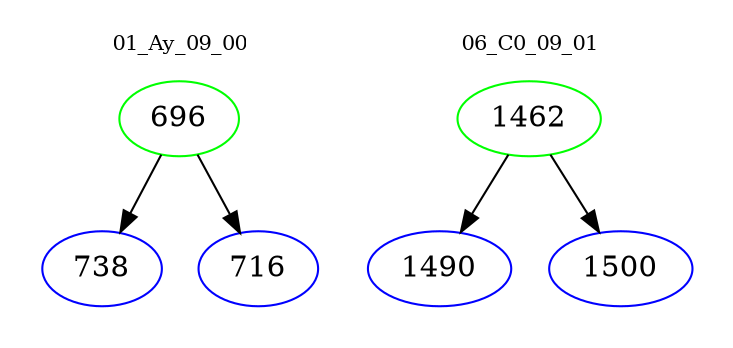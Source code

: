 digraph{
subgraph cluster_0 {
color = white
label = "01_Ay_09_00";
fontsize=10;
T0_696 [label="696", color="green"]
T0_696 -> T0_738 [color="black"]
T0_738 [label="738", color="blue"]
T0_696 -> T0_716 [color="black"]
T0_716 [label="716", color="blue"]
}
subgraph cluster_1 {
color = white
label = "06_C0_09_01";
fontsize=10;
T1_1462 [label="1462", color="green"]
T1_1462 -> T1_1490 [color="black"]
T1_1490 [label="1490", color="blue"]
T1_1462 -> T1_1500 [color="black"]
T1_1500 [label="1500", color="blue"]
}
}
